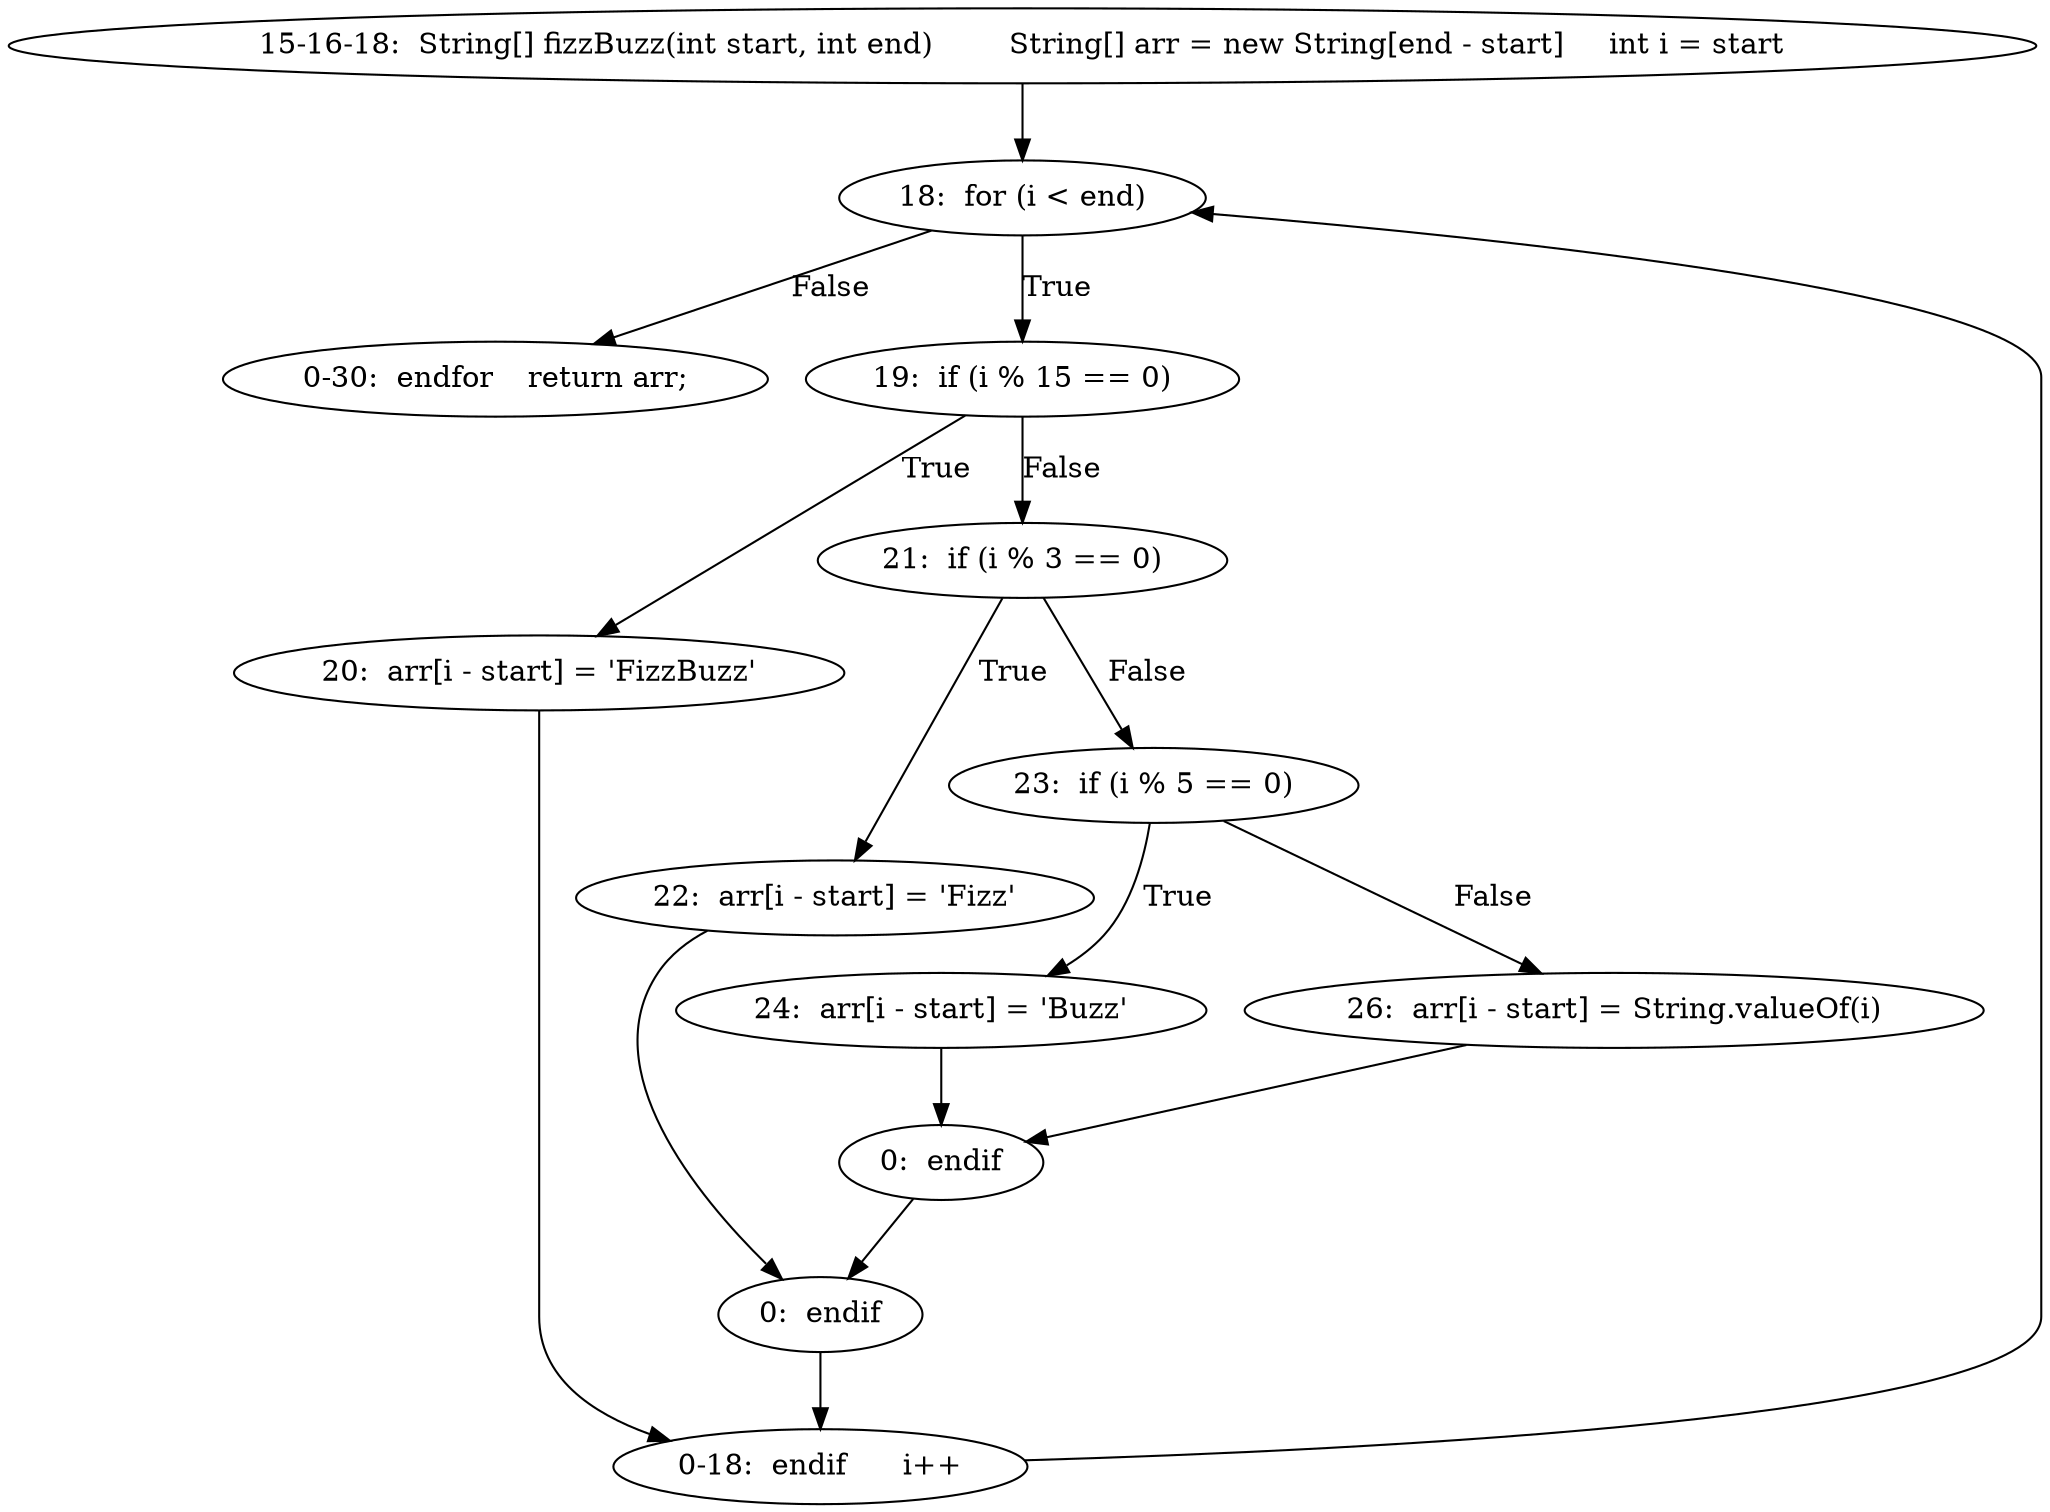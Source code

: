 digraph result_test { 
// graph-vertices
  a2  [label="15-16-18:  String[] fizzBuzz(int start, int end)	String[] arr = new String[end - start]	int i = start"]; 
  3  [label="18:  for (i < end)"]; 
  a3  [label="0-30:  endfor	return arr;"]; 
  6  [label="19:  if (i % 15 == 0)"]; 
  7  [label="20:  arr[i - start] = 'FizzBuzz'"]; 
  9  [label="21:  if (i % 3 == 0)"]; 
  a4  [label="0-18:  endif	i++"]; 
  10  [label="22:  arr[i - start] = 'Fizz'"]; 
  11  [label="0:  endif"]; 
  12  [label="23:  if (i % 5 == 0)"]; 
  13  [label="24:  arr[i - start] = 'Buzz'"]; 
  14  [label="0:  endif"]; 
  15  [label="26:  arr[i - start] = String.valueOf(i)"]; 
// graph-edges
  a2 -> 3;
  3 -> a3  [label="False"]; 
  3 -> 6  [label="True"]; 
  6 -> 7  [label="True"]; 
  7 -> a4;
  6 -> 9  [label="False"]; 
  9 -> 10  [label="True"]; 
  10 -> 11;
  9 -> 12  [label="False"]; 
  12 -> 13  [label="True"]; 
  13 -> 14;
  12 -> 15  [label="False"]; 
  15 -> 14;
  14 -> 11;
  11 -> a4;
  a4 -> 3;
}